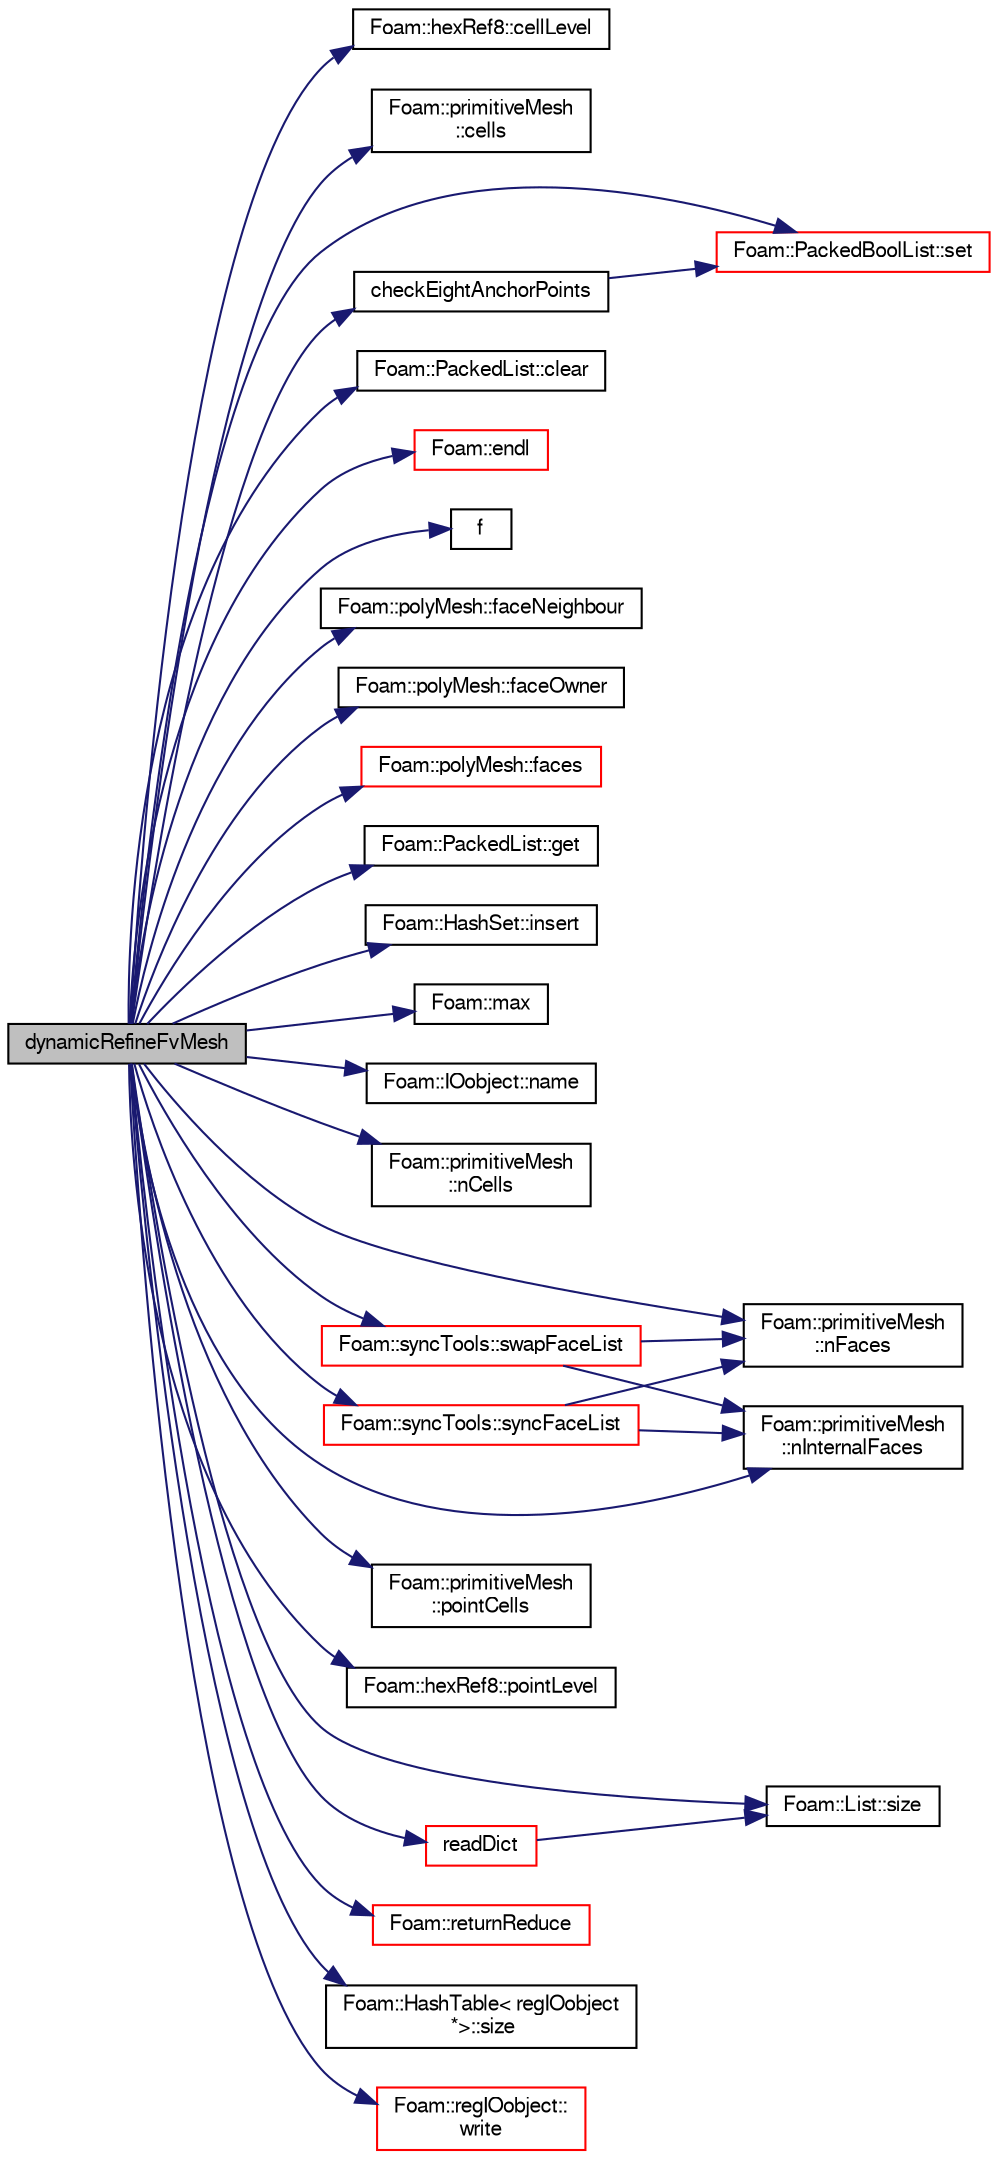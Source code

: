 digraph "dynamicRefineFvMesh"
{
  bgcolor="transparent";
  edge [fontname="FreeSans",fontsize="10",labelfontname="FreeSans",labelfontsize="10"];
  node [fontname="FreeSans",fontsize="10",shape=record];
  rankdir="LR";
  Node0 [label="dynamicRefineFvMesh",height=0.2,width=0.4,color="black", fillcolor="grey75", style="filled", fontcolor="black"];
  Node0 -> Node1 [color="midnightblue",fontsize="10",style="solid",fontname="FreeSans"];
  Node1 [label="Foam::hexRef8::cellLevel",height=0.2,width=0.4,color="black",URL="$a21654.html#aaa97e076e4cc6c793910c9b1c2a4c1c1"];
  Node0 -> Node2 [color="midnightblue",fontsize="10",style="solid",fontname="FreeSans"];
  Node2 [label="Foam::primitiveMesh\l::cells",height=0.2,width=0.4,color="black",URL="$a27530.html#af19bf800d725a623c7b1d0101d65e7d3"];
  Node0 -> Node3 [color="midnightblue",fontsize="10",style="solid",fontname="FreeSans"];
  Node3 [label="checkEightAnchorPoints",height=0.2,width=0.4,color="black",URL="$a21370.html#abd5518970980c5edd8e9a031088e3b4a",tooltip="Check all cells have 8 anchor points. "];
  Node3 -> Node4 [color="midnightblue",fontsize="10",style="solid",fontname="FreeSans"];
  Node4 [label="Foam::PackedBoolList::set",height=0.2,width=0.4,color="red",URL="$a25934.html#a0c010317ff4eff942a58dd385245119d",tooltip="Set specified bits. "];
  Node0 -> Node7 [color="midnightblue",fontsize="10",style="solid",fontname="FreeSans"];
  Node7 [label="Foam::PackedList::clear",height=0.2,width=0.4,color="black",URL="$a25938.html#ac8bb3912a3ce86b15842e79d0b421204",tooltip="Clear the list, i.e. set addressable size to zero. "];
  Node0 -> Node8 [color="midnightblue",fontsize="10",style="solid",fontname="FreeSans"];
  Node8 [label="Foam::endl",height=0.2,width=0.4,color="red",URL="$a21124.html#a2db8fe02a0d3909e9351bb4275b23ce4",tooltip="Add newline and flush stream. "];
  Node0 -> Node10 [color="midnightblue",fontsize="10",style="solid",fontname="FreeSans"];
  Node10 [label="f",height=0.2,width=0.4,color="black",URL="$a17900.html#a888be93833ac7a23170555c69c690288"];
  Node0 -> Node11 [color="midnightblue",fontsize="10",style="solid",fontname="FreeSans"];
  Node11 [label="Foam::polyMesh::faceNeighbour",height=0.2,width=0.4,color="black",URL="$a27410.html#a9fb57b52c700ed61f09ada65412d13e3",tooltip="Return face neighbour. "];
  Node0 -> Node12 [color="midnightblue",fontsize="10",style="solid",fontname="FreeSans"];
  Node12 [label="Foam::polyMesh::faceOwner",height=0.2,width=0.4,color="black",URL="$a27410.html#a57752b49bfee23ca1944c3fb0493974f",tooltip="Return face owner. "];
  Node0 -> Node13 [color="midnightblue",fontsize="10",style="solid",fontname="FreeSans"];
  Node13 [label="Foam::polyMesh::faces",height=0.2,width=0.4,color="red",URL="$a27410.html#a431c0a24765f0bb6d32f6a03ce0e9b57",tooltip="Return raw faces. "];
  Node0 -> Node55 [color="midnightblue",fontsize="10",style="solid",fontname="FreeSans"];
  Node55 [label="Foam::PackedList::get",height=0.2,width=0.4,color="black",URL="$a25938.html#a7765dcc7956af47317165c107001b59c",tooltip="Get value at index I. "];
  Node0 -> Node56 [color="midnightblue",fontsize="10",style="solid",fontname="FreeSans"];
  Node56 [label="Foam::HashSet::insert",height=0.2,width=0.4,color="black",URL="$a25690.html#a49f0753d9652681fc3a81f59951a0ad7",tooltip="Insert a new entry. "];
  Node0 -> Node57 [color="midnightblue",fontsize="10",style="solid",fontname="FreeSans"];
  Node57 [label="Foam::max",height=0.2,width=0.4,color="black",URL="$a21124.html#ac993e906cf2774ae77e666bc24e81733"];
  Node0 -> Node58 [color="midnightblue",fontsize="10",style="solid",fontname="FreeSans"];
  Node58 [label="Foam::IOobject::name",height=0.2,width=0.4,color="black",URL="$a26142.html#acc80e00a8ac919288fb55bd14cc88bf6",tooltip="Return name. "];
  Node0 -> Node59 [color="midnightblue",fontsize="10",style="solid",fontname="FreeSans"];
  Node59 [label="Foam::primitiveMesh\l::nCells",height=0.2,width=0.4,color="black",URL="$a27530.html#a13b94bdb0926552bf78ad5210a73a3d5"];
  Node0 -> Node60 [color="midnightblue",fontsize="10",style="solid",fontname="FreeSans"];
  Node60 [label="Foam::primitiveMesh\l::nFaces",height=0.2,width=0.4,color="black",URL="$a27530.html#abe602c985a3c9ffa67176e969e77ca6f"];
  Node0 -> Node61 [color="midnightblue",fontsize="10",style="solid",fontname="FreeSans"];
  Node61 [label="Foam::primitiveMesh\l::nInternalFaces",height=0.2,width=0.4,color="black",URL="$a27530.html#aa6c7965af1f30d16d9125deb981cbdb0"];
  Node0 -> Node62 [color="midnightblue",fontsize="10",style="solid",fontname="FreeSans"];
  Node62 [label="Foam::primitiveMesh\l::pointCells",height=0.2,width=0.4,color="black",URL="$a27530.html#a4397bfc7b201fc2ddfc19b859aca451d"];
  Node0 -> Node63 [color="midnightblue",fontsize="10",style="solid",fontname="FreeSans"];
  Node63 [label="Foam::hexRef8::pointLevel",height=0.2,width=0.4,color="black",URL="$a21654.html#ab6c3ce586e3148eeb952ef13f05c05f8"];
  Node0 -> Node64 [color="midnightblue",fontsize="10",style="solid",fontname="FreeSans"];
  Node64 [label="readDict",height=0.2,width=0.4,color="red",URL="$a21370.html#a09f8bbb748b599cf713fa2e07ec7e0b4",tooltip="Read the projection parameters from dictionary. "];
  Node64 -> Node104 [color="midnightblue",fontsize="10",style="solid",fontname="FreeSans"];
  Node104 [label="Foam::List::size",height=0.2,width=0.4,color="black",URL="$a25694.html#a8a5f6fa29bd4b500caf186f60245b384",tooltip="Override size to be inconsistent with allocated storage. "];
  Node0 -> Node325 [color="midnightblue",fontsize="10",style="solid",fontname="FreeSans"];
  Node325 [label="Foam::returnReduce",height=0.2,width=0.4,color="red",URL="$a21124.html#a8d528a67d2a9c6fe4fb94bc86872624b"];
  Node0 -> Node4 [color="midnightblue",fontsize="10",style="solid",fontname="FreeSans"];
  Node0 -> Node104 [color="midnightblue",fontsize="10",style="solid",fontname="FreeSans"];
  Node0 -> Node267 [color="midnightblue",fontsize="10",style="solid",fontname="FreeSans"];
  Node267 [label="Foam::HashTable\< regIOobject\l *\>::size",height=0.2,width=0.4,color="black",URL="$a25702.html#a47b3bf30da1eb3ab8076b5fbe00e0494",tooltip="Return number of elements in table. "];
  Node0 -> Node369 [color="midnightblue",fontsize="10",style="solid",fontname="FreeSans"];
  Node369 [label="Foam::syncTools::swapFaceList",height=0.2,width=0.4,color="red",URL="$a27502.html#a0a2ccad77335dc7f9439d3933cf109e0",tooltip="Swap coupled face values. "];
  Node369 -> Node60 [color="midnightblue",fontsize="10",style="solid",fontname="FreeSans"];
  Node369 -> Node61 [color="midnightblue",fontsize="10",style="solid",fontname="FreeSans"];
  Node0 -> Node410 [color="midnightblue",fontsize="10",style="solid",fontname="FreeSans"];
  Node410 [label="Foam::syncTools::syncFaceList",height=0.2,width=0.4,color="red",URL="$a27502.html#abed40ebf1b90b365509600f5e7b004b7",tooltip="Synchronize values on all mesh faces. "];
  Node410 -> Node60 [color="midnightblue",fontsize="10",style="solid",fontname="FreeSans"];
  Node410 -> Node61 [color="midnightblue",fontsize="10",style="solid",fontname="FreeSans"];
  Node0 -> Node308 [color="midnightblue",fontsize="10",style="solid",fontname="FreeSans"];
  Node308 [label="Foam::regIOobject::\lwrite",height=0.2,width=0.4,color="red",URL="$a26334.html#ad48b7b943e88478c15879659cce7aebc",tooltip="Write using setting from DB. "];
}
